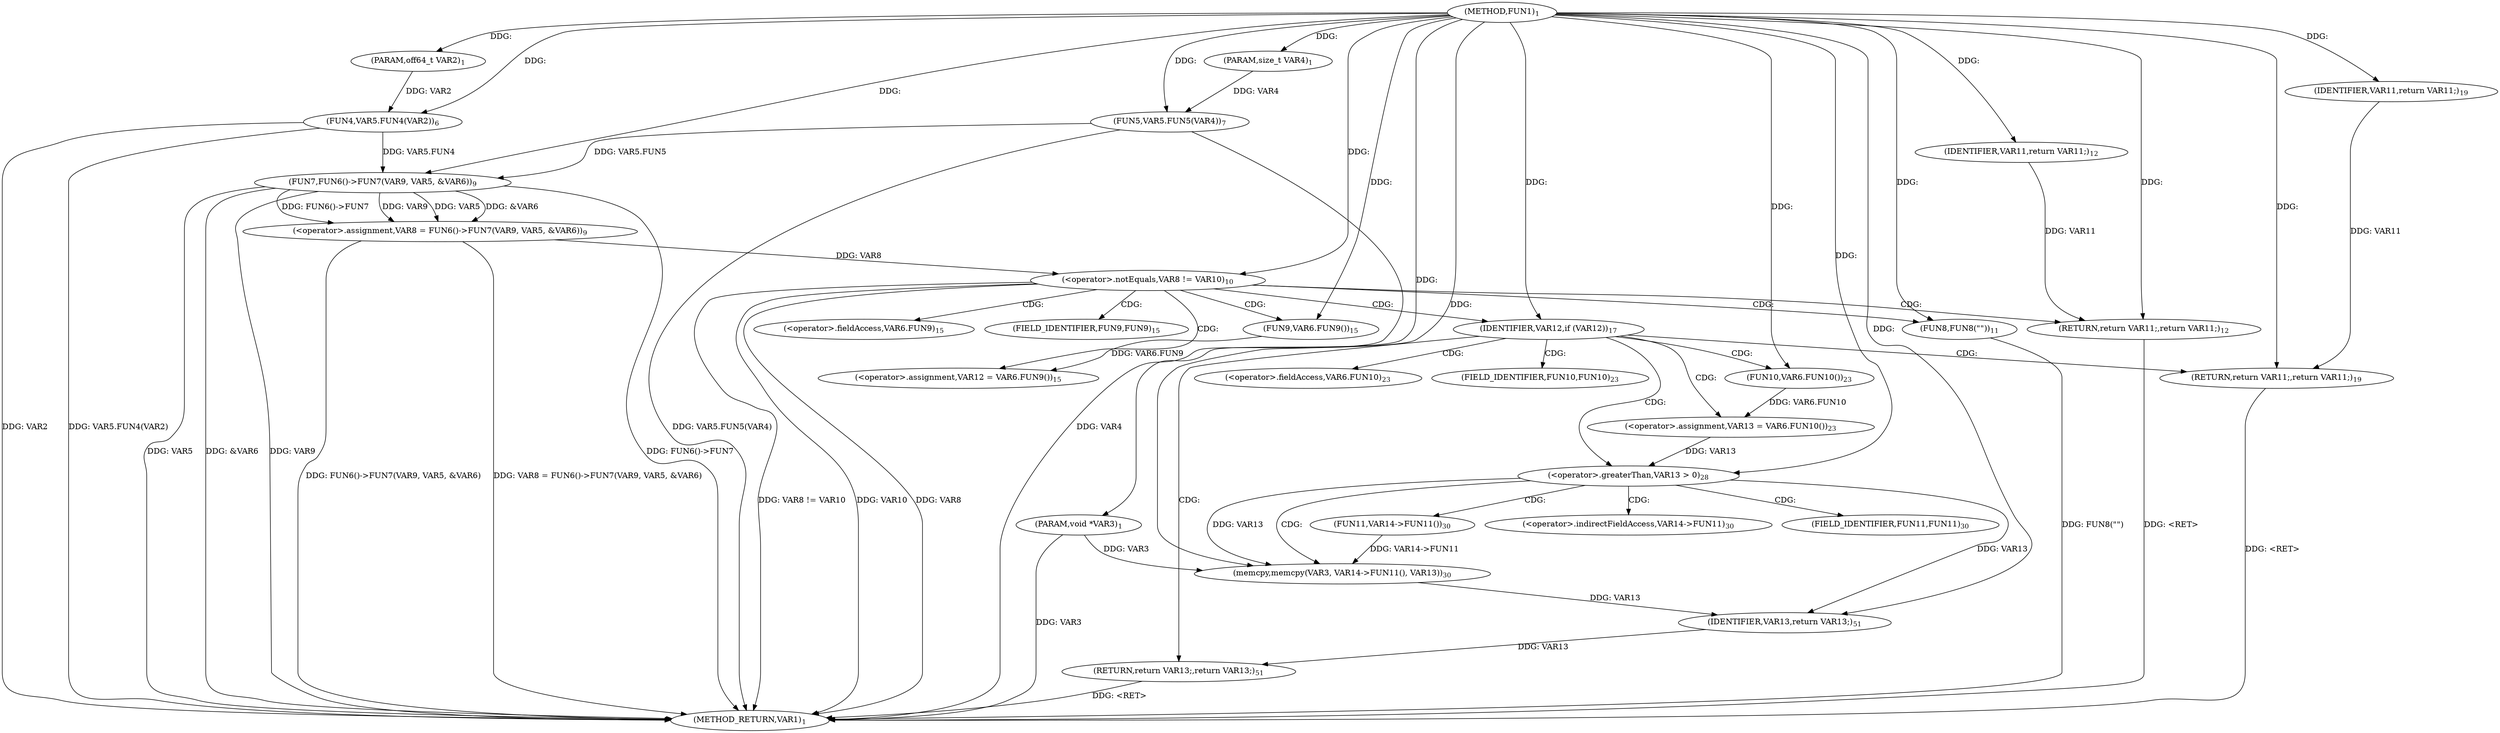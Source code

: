 digraph "FUN1" {  
"9" [label = <(METHOD,FUN1)<SUB>1</SUB>> ]
"79" [label = <(METHOD_RETURN,VAR1)<SUB>1</SUB>> ]
"10" [label = <(PARAM,off64_t VAR2)<SUB>1</SUB>> ]
"11" [label = <(PARAM,void *VAR3)<SUB>1</SUB>> ]
"12" [label = <(PARAM,size_t VAR4)<SUB>1</SUB>> ]
"16" [label = <(FUN4,VAR5.FUN4(VAR2))<SUB>6</SUB>> ]
"21" [label = <(FUN5,VAR5.FUN5(VAR4))<SUB>7</SUB>> ]
"27" [label = <(&lt;operator&gt;.assignment,VAR8 = FUN6()-&gt;FUN7(VAR9, VAR5, &amp;VAR6))<SUB>9</SUB>> ]
"47" [label = <(&lt;operator&gt;.assignment,VAR12 = VAR6.FUN9())<SUB>15</SUB>> ]
"59" [label = <(&lt;operator&gt;.assignment,VAR13 = VAR6.FUN10())<SUB>23</SUB>> ]
"77" [label = <(RETURN,return VAR13;,return VAR13;)<SUB>51</SUB>> ]
"38" [label = <(&lt;operator&gt;.notEquals,VAR8 != VAR10)<SUB>10</SUB>> ]
"54" [label = <(IDENTIFIER,VAR12,if (VAR12))<SUB>17</SUB>> ]
"66" [label = <(&lt;operator&gt;.greaterThan,VAR13 &gt; 0)<SUB>28</SUB>> ]
"78" [label = <(IDENTIFIER,VAR13,return VAR13;)<SUB>51</SUB>> ]
"29" [label = <(FUN7,FUN6()-&gt;FUN7(VAR9, VAR5, &amp;VAR6))<SUB>9</SUB>> ]
"42" [label = <(FUN8,FUN8(&quot;&quot;))<SUB>11</SUB>> ]
"44" [label = <(RETURN,return VAR11;,return VAR11;)<SUB>12</SUB>> ]
"49" [label = <(FUN9,VAR6.FUN9())<SUB>15</SUB>> ]
"56" [label = <(RETURN,return VAR11;,return VAR11;)<SUB>19</SUB>> ]
"61" [label = <(FUN10,VAR6.FUN10())<SUB>23</SUB>> ]
"70" [label = <(memcpy,memcpy(VAR3, VAR14-&gt;FUN11(), VAR13))<SUB>30</SUB>> ]
"45" [label = <(IDENTIFIER,VAR11,return VAR11;)<SUB>12</SUB>> ]
"57" [label = <(IDENTIFIER,VAR11,return VAR11;)<SUB>19</SUB>> ]
"72" [label = <(FUN11,VAR14-&gt;FUN11())<SUB>30</SUB>> ]
"50" [label = <(&lt;operator&gt;.fieldAccess,VAR6.FUN9)<SUB>15</SUB>> ]
"62" [label = <(&lt;operator&gt;.fieldAccess,VAR6.FUN10)<SUB>23</SUB>> ]
"52" [label = <(FIELD_IDENTIFIER,FUN9,FUN9)<SUB>15</SUB>> ]
"64" [label = <(FIELD_IDENTIFIER,FUN10,FUN10)<SUB>23</SUB>> ]
"73" [label = <(&lt;operator&gt;.indirectFieldAccess,VAR14-&gt;FUN11)<SUB>30</SUB>> ]
"75" [label = <(FIELD_IDENTIFIER,FUN11,FUN11)<SUB>30</SUB>> ]
  "44" -> "79"  [ label = "DDG: &lt;RET&gt;"] 
  "56" -> "79"  [ label = "DDG: &lt;RET&gt;"] 
  "77" -> "79"  [ label = "DDG: &lt;RET&gt;"] 
  "11" -> "79"  [ label = "DDG: VAR3"] 
  "16" -> "79"  [ label = "DDG: VAR2"] 
  "16" -> "79"  [ label = "DDG: VAR5.FUN4(VAR2)"] 
  "21" -> "79"  [ label = "DDG: VAR4"] 
  "21" -> "79"  [ label = "DDG: VAR5.FUN5(VAR4)"] 
  "29" -> "79"  [ label = "DDG: FUN6()-&gt;FUN7"] 
  "29" -> "79"  [ label = "DDG: VAR5"] 
  "29" -> "79"  [ label = "DDG: &amp;VAR6"] 
  "27" -> "79"  [ label = "DDG: FUN6()-&gt;FUN7(VAR9, VAR5, &amp;VAR6)"] 
  "27" -> "79"  [ label = "DDG: VAR8 = FUN6()-&gt;FUN7(VAR9, VAR5, &amp;VAR6)"] 
  "38" -> "79"  [ label = "DDG: VAR8"] 
  "38" -> "79"  [ label = "DDG: VAR8 != VAR10"] 
  "42" -> "79"  [ label = "DDG: FUN8(&quot;&quot;)"] 
  "38" -> "79"  [ label = "DDG: VAR10"] 
  "29" -> "79"  [ label = "DDG: VAR9"] 
  "9" -> "10"  [ label = "DDG: "] 
  "9" -> "11"  [ label = "DDG: "] 
  "9" -> "12"  [ label = "DDG: "] 
  "29" -> "27"  [ label = "DDG: FUN6()-&gt;FUN7"] 
  "29" -> "27"  [ label = "DDG: VAR9"] 
  "29" -> "27"  [ label = "DDG: VAR5"] 
  "29" -> "27"  [ label = "DDG: &amp;VAR6"] 
  "49" -> "47"  [ label = "DDG: VAR6.FUN9"] 
  "61" -> "59"  [ label = "DDG: VAR6.FUN10"] 
  "78" -> "77"  [ label = "DDG: VAR13"] 
  "10" -> "16"  [ label = "DDG: VAR2"] 
  "9" -> "16"  [ label = "DDG: "] 
  "12" -> "21"  [ label = "DDG: VAR4"] 
  "9" -> "21"  [ label = "DDG: "] 
  "9" -> "54"  [ label = "DDG: "] 
  "70" -> "78"  [ label = "DDG: VAR13"] 
  "66" -> "78"  [ label = "DDG: VAR13"] 
  "9" -> "78"  [ label = "DDG: "] 
  "9" -> "29"  [ label = "DDG: "] 
  "16" -> "29"  [ label = "DDG: VAR5.FUN4"] 
  "21" -> "29"  [ label = "DDG: VAR5.FUN5"] 
  "27" -> "38"  [ label = "DDG: VAR8"] 
  "9" -> "38"  [ label = "DDG: "] 
  "45" -> "44"  [ label = "DDG: VAR11"] 
  "9" -> "44"  [ label = "DDG: "] 
  "9" -> "49"  [ label = "DDG: "] 
  "57" -> "56"  [ label = "DDG: VAR11"] 
  "9" -> "56"  [ label = "DDG: "] 
  "9" -> "61"  [ label = "DDG: "] 
  "59" -> "66"  [ label = "DDG: VAR13"] 
  "9" -> "66"  [ label = "DDG: "] 
  "9" -> "42"  [ label = "DDG: "] 
  "9" -> "45"  [ label = "DDG: "] 
  "9" -> "57"  [ label = "DDG: "] 
  "11" -> "70"  [ label = "DDG: VAR3"] 
  "9" -> "70"  [ label = "DDG: "] 
  "72" -> "70"  [ label = "DDG: VAR14-&gt;FUN11"] 
  "66" -> "70"  [ label = "DDG: VAR13"] 
  "38" -> "47"  [ label = "CDG: "] 
  "38" -> "49"  [ label = "CDG: "] 
  "38" -> "42"  [ label = "CDG: "] 
  "38" -> "52"  [ label = "CDG: "] 
  "38" -> "50"  [ label = "CDG: "] 
  "38" -> "44"  [ label = "CDG: "] 
  "38" -> "54"  [ label = "CDG: "] 
  "54" -> "61"  [ label = "CDG: "] 
  "54" -> "77"  [ label = "CDG: "] 
  "54" -> "64"  [ label = "CDG: "] 
  "54" -> "66"  [ label = "CDG: "] 
  "54" -> "56"  [ label = "CDG: "] 
  "54" -> "59"  [ label = "CDG: "] 
  "54" -> "62"  [ label = "CDG: "] 
  "66" -> "73"  [ label = "CDG: "] 
  "66" -> "75"  [ label = "CDG: "] 
  "66" -> "72"  [ label = "CDG: "] 
  "66" -> "70"  [ label = "CDG: "] 
}
